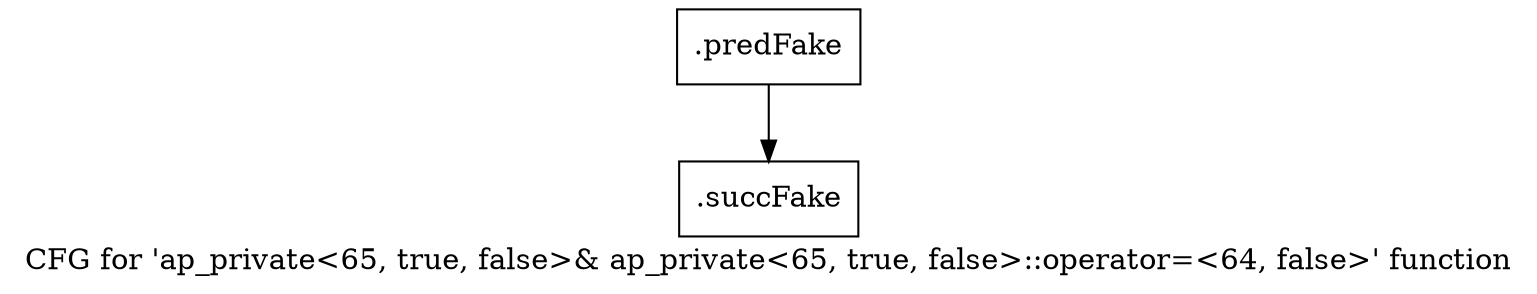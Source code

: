 digraph "CFG for 'ap_private\<65, true, false\>& ap_private\<65, true, false\>::operator=\<64, false\>' function" {
	label="CFG for 'ap_private\<65, true, false\>& ap_private\<65, true, false\>::operator=\<64, false\>' function";

	Node0x5f7cfd0 [shape=record,filename="",linenumber="",label="{.predFake}"];
	Node0x5f7cfd0 -> Node0x630cdc0[ callList="" memoryops="" filename="/mnt/xilinx/Vitis_HLS/2021.2/include/etc/ap_private.h" execusionnum="1"];
	Node0x630cdc0 [shape=record,filename="/mnt/xilinx/Vitis_HLS/2021.2/include/etc/ap_private.h",linenumber="4744",label="{.succFake}"];
}
